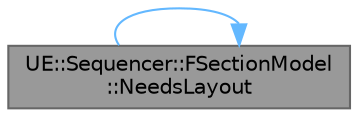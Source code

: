 digraph "UE::Sequencer::FSectionModel::NeedsLayout"
{
 // INTERACTIVE_SVG=YES
 // LATEX_PDF_SIZE
  bgcolor="transparent";
  edge [fontname=Helvetica,fontsize=10,labelfontname=Helvetica,labelfontsize=10];
  node [fontname=Helvetica,fontsize=10,shape=box,height=0.2,width=0.4];
  rankdir="RL";
  Node1 [id="Node000001",label="UE::Sequencer::FSectionModel\l::NeedsLayout",height=0.2,width=0.4,color="gray40", fillcolor="grey60", style="filled", fontcolor="black",tooltip="Returns whether this section model needs to be rebuilt, ie."];
  Node1 -> Node1 [id="edge1_Node000001_Node000001",dir="back",color="steelblue1",style="solid",tooltip=" "];
}
